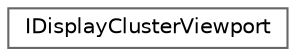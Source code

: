 digraph "Graphical Class Hierarchy"
{
 // INTERACTIVE_SVG=YES
 // LATEX_PDF_SIZE
  bgcolor="transparent";
  edge [fontname=Helvetica,fontsize=10,labelfontname=Helvetica,labelfontsize=10];
  node [fontname=Helvetica,fontsize=10,shape=box,height=0.2,width=0.4];
  rankdir="LR";
  Node0 [id="Node000000",label="IDisplayClusterViewport",height=0.2,width=0.4,color="grey40", fillcolor="white", style="filled",URL="$d6/ddc/classIDisplayClusterViewport.html",tooltip="nDisplay: Viewport (interface for GameThread)"];
}
